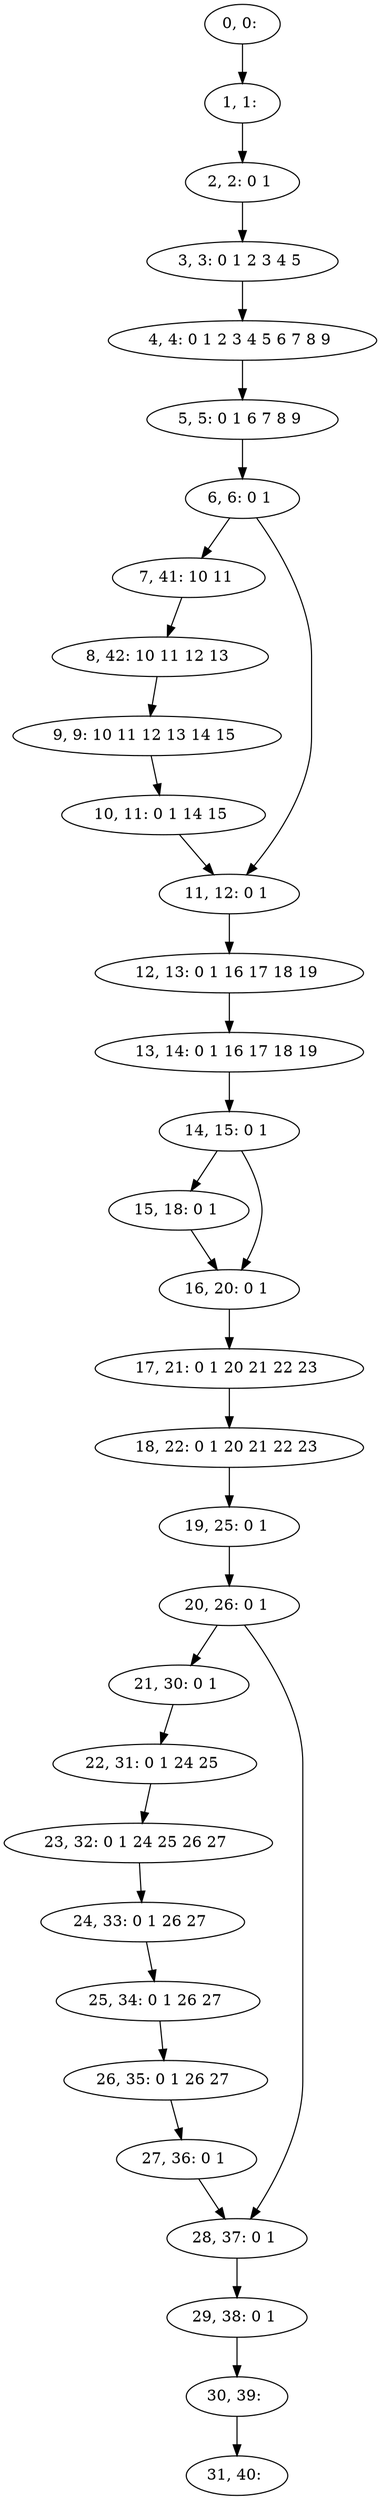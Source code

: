 digraph G {
0[label="0, 0: "];
1[label="1, 1: "];
2[label="2, 2: 0 1 "];
3[label="3, 3: 0 1 2 3 4 5 "];
4[label="4, 4: 0 1 2 3 4 5 6 7 8 9 "];
5[label="5, 5: 0 1 6 7 8 9 "];
6[label="6, 6: 0 1 "];
7[label="7, 41: 10 11 "];
8[label="8, 42: 10 11 12 13 "];
9[label="9, 9: 10 11 12 13 14 15 "];
10[label="10, 11: 0 1 14 15 "];
11[label="11, 12: 0 1 "];
12[label="12, 13: 0 1 16 17 18 19 "];
13[label="13, 14: 0 1 16 17 18 19 "];
14[label="14, 15: 0 1 "];
15[label="15, 18: 0 1 "];
16[label="16, 20: 0 1 "];
17[label="17, 21: 0 1 20 21 22 23 "];
18[label="18, 22: 0 1 20 21 22 23 "];
19[label="19, 25: 0 1 "];
20[label="20, 26: 0 1 "];
21[label="21, 30: 0 1 "];
22[label="22, 31: 0 1 24 25 "];
23[label="23, 32: 0 1 24 25 26 27 "];
24[label="24, 33: 0 1 26 27 "];
25[label="25, 34: 0 1 26 27 "];
26[label="26, 35: 0 1 26 27 "];
27[label="27, 36: 0 1 "];
28[label="28, 37: 0 1 "];
29[label="29, 38: 0 1 "];
30[label="30, 39: "];
31[label="31, 40: "];
0->1 ;
1->2 ;
2->3 ;
3->4 ;
4->5 ;
5->6 ;
6->7 ;
6->11 ;
7->8 ;
8->9 ;
9->10 ;
10->11 ;
11->12 ;
12->13 ;
13->14 ;
14->15 ;
14->16 ;
15->16 ;
16->17 ;
17->18 ;
18->19 ;
19->20 ;
20->21 ;
20->28 ;
21->22 ;
22->23 ;
23->24 ;
24->25 ;
25->26 ;
26->27 ;
27->28 ;
28->29 ;
29->30 ;
30->31 ;
}
